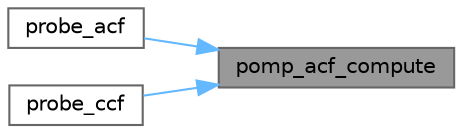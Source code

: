 digraph "pomp_acf_compute"
{
 // LATEX_PDF_SIZE
  bgcolor="transparent";
  edge [fontname=Helvetica,fontsize=10,labelfontname=Helvetica,labelfontsize=10];
  node [fontname=Helvetica,fontsize=10,shape=box,height=0.2,width=0.4];
  rankdir="RL";
  Node1 [id="Node000001",label="pomp_acf_compute",height=0.2,width=0.4,color="gray40", fillcolor="grey60", style="filled", fontcolor="black",tooltip=" "];
  Node1 -> Node2 [id="edge1_Node000001_Node000002",dir="back",color="steelblue1",style="solid",tooltip=" "];
  Node2 [id="Node000002",label="probe_acf",height=0.2,width=0.4,color="grey40", fillcolor="white", style="filled",URL="$probe__acf_8c.html#aeb81a79c270779cdaa8ab7f2270c4569",tooltip=" "];
  Node1 -> Node3 [id="edge2_Node000001_Node000003",dir="back",color="steelblue1",style="solid",tooltip=" "];
  Node3 [id="Node000003",label="probe_ccf",height=0.2,width=0.4,color="grey40", fillcolor="white", style="filled",URL="$probe__acf_8c.html#a95593efb3dabcae5680a0ac5fb800fa3",tooltip=" "];
}

